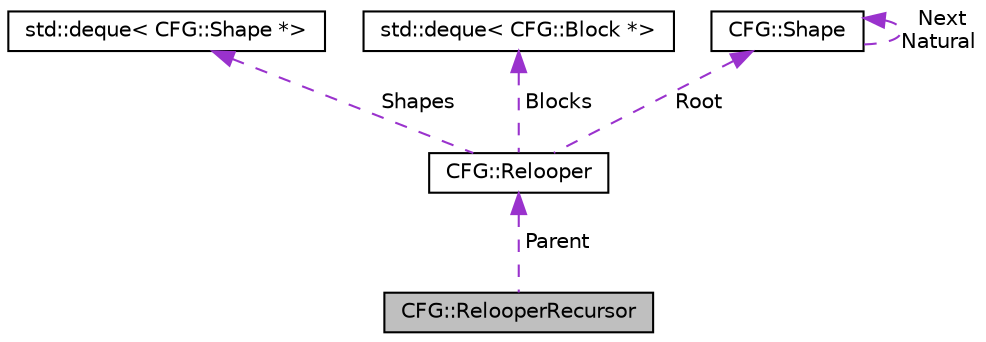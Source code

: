 digraph "CFG::RelooperRecursor"
{
  edge [fontname="Helvetica",fontsize="10",labelfontname="Helvetica",labelfontsize="10"];
  node [fontname="Helvetica",fontsize="10",shape=record];
  Node1 [label="CFG::RelooperRecursor",height=0.2,width=0.4,color="black", fillcolor="grey75", style="filled", fontcolor="black"];
  Node2 -> Node1 [dir="back",color="darkorchid3",fontsize="10",style="dashed",label=" Parent" ];
  Node2 [label="CFG::Relooper",height=0.2,width=0.4,color="black", fillcolor="white", style="filled",URL="$struct_c_f_g_1_1_relooper.html"];
  Node3 -> Node2 [dir="back",color="darkorchid3",fontsize="10",style="dashed",label=" Shapes" ];
  Node3 [label="std::deque\< CFG::Shape *\>",height=0.2,width=0.4,color="black", fillcolor="white", style="filled",URL="$classstd_1_1deque.html"];
  Node4 -> Node2 [dir="back",color="darkorchid3",fontsize="10",style="dashed",label=" Blocks" ];
  Node4 [label="std::deque\< CFG::Block *\>",height=0.2,width=0.4,color="black", fillcolor="white", style="filled",URL="$classstd_1_1deque.html"];
  Node5 -> Node2 [dir="back",color="darkorchid3",fontsize="10",style="dashed",label=" Root" ];
  Node5 [label="CFG::Shape",height=0.2,width=0.4,color="black", fillcolor="white", style="filled",URL="$struct_c_f_g_1_1_shape.html"];
  Node5 -> Node5 [dir="back",color="darkorchid3",fontsize="10",style="dashed",label=" Next\nNatural" ];
}
